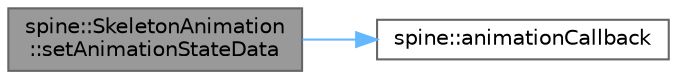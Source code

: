 digraph "spine::SkeletonAnimation::setAnimationStateData"
{
 // LATEX_PDF_SIZE
  bgcolor="transparent";
  edge [fontname=Helvetica,fontsize=10,labelfontname=Helvetica,labelfontsize=10];
  node [fontname=Helvetica,fontsize=10,shape=box,height=0.2,width=0.4];
  rankdir="LR";
  Node1 [id="Node000001",label="spine::SkeletonAnimation\l::setAnimationStateData",height=0.2,width=0.4,color="gray40", fillcolor="grey60", style="filled", fontcolor="black",tooltip=" "];
  Node1 -> Node2 [id="edge1_Node000001_Node000002",color="steelblue1",style="solid",tooltip=" "];
  Node2 [id="Node000002",label="spine::animationCallback",height=0.2,width=0.4,color="grey40", fillcolor="white", style="filled",URL="$namespacespine.html#a05c6e85d237ff975672aa4c7e9bbb57e",tooltip=" "];
}
